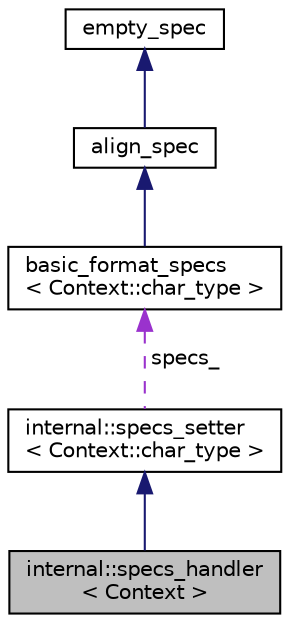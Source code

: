 digraph "internal::specs_handler&lt; Context &gt;"
{
  edge [fontname="Helvetica",fontsize="10",labelfontname="Helvetica",labelfontsize="10"];
  node [fontname="Helvetica",fontsize="10",shape=record];
  Node1 [label="internal::specs_handler\l\< Context \>",height=0.2,width=0.4,color="black", fillcolor="grey75", style="filled" fontcolor="black"];
  Node2 -> Node1 [dir="back",color="midnightblue",fontsize="10",style="solid",fontname="Helvetica"];
  Node2 [label="internal::specs_setter\l\< Context::char_type \>",height=0.2,width=0.4,color="black", fillcolor="white", style="filled",URL="$classinternal_1_1specs__setter.html"];
  Node3 -> Node2 [dir="back",color="darkorchid3",fontsize="10",style="dashed",label=" specs_" ,fontname="Helvetica"];
  Node3 [label="basic_format_specs\l\< Context::char_type \>",height=0.2,width=0.4,color="black", fillcolor="white", style="filled",URL="$classbasic__format__specs.html"];
  Node4 -> Node3 [dir="back",color="midnightblue",fontsize="10",style="solid",fontname="Helvetica"];
  Node4 [label="align_spec",height=0.2,width=0.4,color="black", fillcolor="white", style="filled",URL="$structalign__spec.html"];
  Node5 -> Node4 [dir="back",color="midnightblue",fontsize="10",style="solid",fontname="Helvetica"];
  Node5 [label="empty_spec",height=0.2,width=0.4,color="black", fillcolor="white", style="filled",URL="$structempty__spec.html"];
}
